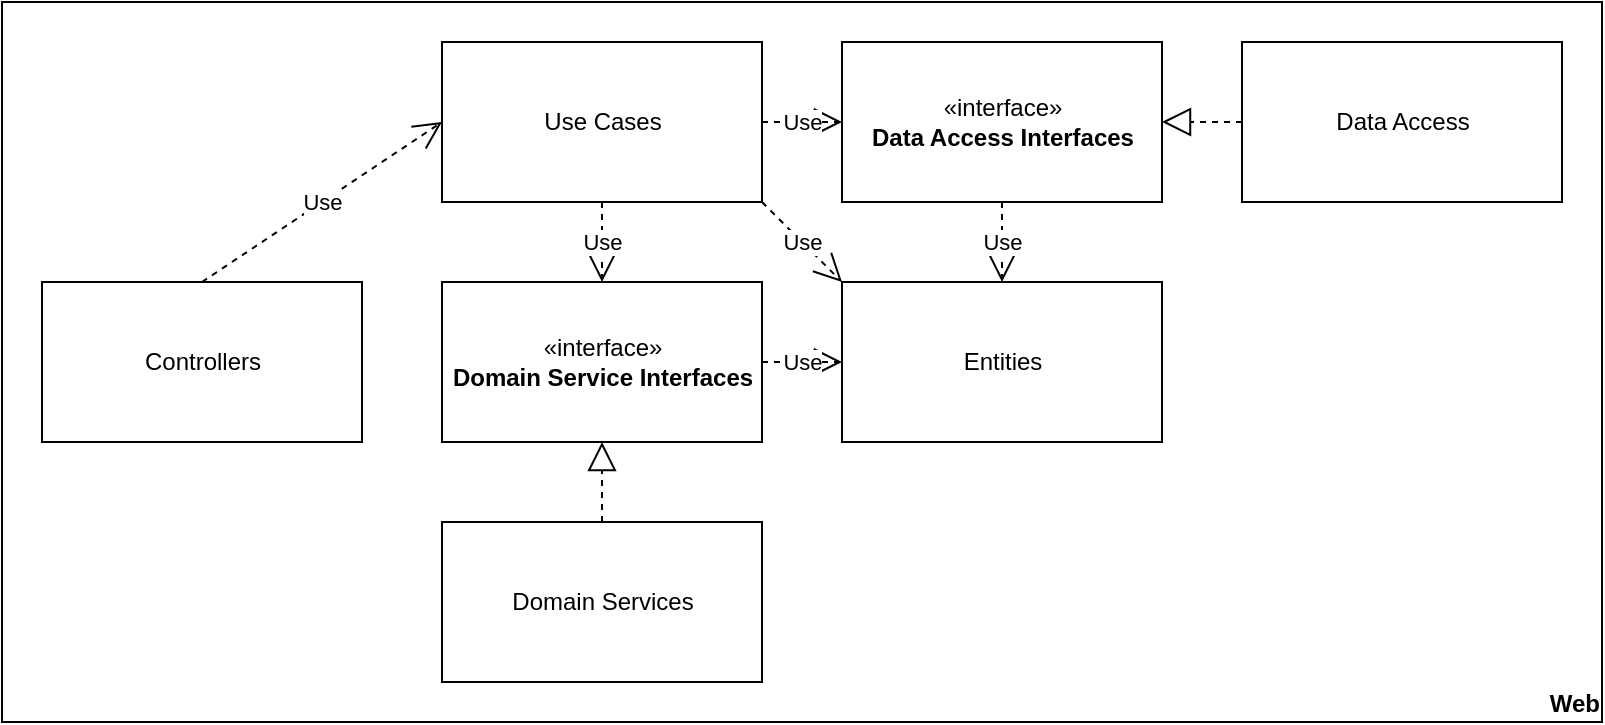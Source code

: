 <mxfile version="13.7.9" type="device"><diagram id="NoJDS8qeY4ttXaG-olni" name="Page-1"><mxGraphModel dx="1102" dy="642" grid="1" gridSize="10" guides="1" tooltips="1" connect="1" arrows="1" fold="1" page="1" pageScale="1" pageWidth="827" pageHeight="1169" math="0" shadow="0"><root><mxCell id="0"/><mxCell id="1" parent="0"/><mxCell id="5QmH7XHJ3nA-wDl-NtcD-3" value="&lt;b&gt;Web&lt;/b&gt;" style="html=1;fillColor=none;align=right;verticalAlign=bottom;" vertex="1" parent="1"><mxGeometry x="20" y="20" width="800" height="360" as="geometry"/></mxCell><mxCell id="eRS3YAzAR7HObjQ33nfF-1" value="Controllers" style="html=1;" parent="1" vertex="1"><mxGeometry x="40" y="160" width="160" height="80" as="geometry"/></mxCell><mxCell id="eRS3YAzAR7HObjQ33nfF-2" value="Use Cases" style="html=1;" parent="1" vertex="1"><mxGeometry x="240" y="40" width="160" height="80" as="geometry"/></mxCell><mxCell id="eRS3YAzAR7HObjQ33nfF-3" value="Data Access" style="html=1;" parent="1" vertex="1"><mxGeometry x="640" y="40" width="160" height="80" as="geometry"/></mxCell><mxCell id="eRS3YAzAR7HObjQ33nfF-4" value="Entities" style="html=1;" parent="1" vertex="1"><mxGeometry x="440" y="160" width="160" height="80" as="geometry"/></mxCell><mxCell id="eRS3YAzAR7HObjQ33nfF-5" value="Use" style="endArrow=open;endSize=12;dashed=1;html=1;exitX=0.5;exitY=0;exitDx=0;exitDy=0;entryX=0;entryY=0.5;entryDx=0;entryDy=0;" parent="1" source="eRS3YAzAR7HObjQ33nfF-1" target="eRS3YAzAR7HObjQ33nfF-2" edge="1"><mxGeometry width="160" relative="1" as="geometry"><mxPoint x="390" y="40" as="sourcePoint"/><mxPoint x="550" y="40" as="targetPoint"/></mxGeometry></mxCell><mxCell id="eRS3YAzAR7HObjQ33nfF-9" value="Use" style="endArrow=open;endSize=12;dashed=1;html=1;exitX=0.5;exitY=1;exitDx=0;exitDy=0;" parent="1" source="eRS3YAzAR7HObjQ33nfF-2" target="ZNhlXmD2ST68CRG7dIkm-1" edge="1"><mxGeometry width="160" relative="1" as="geometry"><mxPoint x="360" y="39.5" as="sourcePoint"/><mxPoint x="520" y="39.5" as="targetPoint"/></mxGeometry></mxCell><mxCell id="eRS3YAzAR7HObjQ33nfF-12" value="«interface»&lt;br&gt;&lt;b&gt;Data Access Interfaces&lt;/b&gt;" style="html=1;" parent="1" vertex="1"><mxGeometry x="440" y="40" width="160" height="80" as="geometry"/></mxCell><mxCell id="eRS3YAzAR7HObjQ33nfF-14" value="" style="endArrow=block;dashed=1;endFill=0;endSize=12;html=1;exitX=0;exitY=0.5;exitDx=0;exitDy=0;" parent="1" source="eRS3YAzAR7HObjQ33nfF-3" target="eRS3YAzAR7HObjQ33nfF-12" edge="1"><mxGeometry width="160" relative="1" as="geometry"><mxPoint x="470" y="400" as="sourcePoint"/><mxPoint x="630" y="400" as="targetPoint"/></mxGeometry></mxCell><mxCell id="IJwzylaDO6CJpSsr11f--7" value="Use" style="endArrow=open;endSize=12;dashed=1;html=1;entryX=0;entryY=0.5;entryDx=0;entryDy=0;exitX=1;exitY=0.5;exitDx=0;exitDy=0;" parent="1" source="eRS3YAzAR7HObjQ33nfF-2" target="eRS3YAzAR7HObjQ33nfF-12" edge="1"><mxGeometry width="160" relative="1" as="geometry"><mxPoint x="420" y="140" as="sourcePoint"/><mxPoint x="250" y="90" as="targetPoint"/></mxGeometry></mxCell><mxCell id="IJwzylaDO6CJpSsr11f--9" value="Use" style="endArrow=open;endSize=12;dashed=1;html=1;exitX=0.5;exitY=1;exitDx=0;exitDy=0;entryX=0.5;entryY=0;entryDx=0;entryDy=0;" parent="1" source="eRS3YAzAR7HObjQ33nfF-12" target="eRS3YAzAR7HObjQ33nfF-4" edge="1"><mxGeometry width="160" relative="1" as="geometry"><mxPoint x="550" y="190" as="sourcePoint"/><mxPoint x="670" y="110" as="targetPoint"/></mxGeometry></mxCell><mxCell id="ZNhlXmD2ST68CRG7dIkm-1" value="«interface»&lt;br&gt;&lt;b&gt;Domain Service Interfaces&lt;/b&gt;" style="html=1;" parent="1" vertex="1"><mxGeometry x="240" y="160" width="160" height="80" as="geometry"/></mxCell><mxCell id="ZNhlXmD2ST68CRG7dIkm-2" value="Use" style="endArrow=open;endSize=12;dashed=1;html=1;exitX=1;exitY=0.5;exitDx=0;exitDy=0;entryX=0;entryY=0.5;entryDx=0;entryDy=0;" parent="1" source="ZNhlXmD2ST68CRG7dIkm-1" target="eRS3YAzAR7HObjQ33nfF-4" edge="1"><mxGeometry width="160" relative="1" as="geometry"><mxPoint x="330" y="130" as="sourcePoint"/><mxPoint x="330" y="260" as="targetPoint"/></mxGeometry></mxCell><mxCell id="ZNhlXmD2ST68CRG7dIkm-5" value="Domain Services" style="html=1;" parent="1" vertex="1"><mxGeometry x="240" y="280" width="160" height="80" as="geometry"/></mxCell><mxCell id="ZNhlXmD2ST68CRG7dIkm-6" value="" style="endArrow=block;dashed=1;endFill=0;endSize=12;html=1;exitX=0.5;exitY=0;exitDx=0;exitDy=0;entryX=0.5;entryY=1;entryDx=0;entryDy=0;" parent="1" source="ZNhlXmD2ST68CRG7dIkm-5" target="ZNhlXmD2ST68CRG7dIkm-1" edge="1"><mxGeometry width="160" relative="1" as="geometry"><mxPoint x="650" y="90" as="sourcePoint"/><mxPoint x="610" y="90" as="targetPoint"/></mxGeometry></mxCell><mxCell id="ZNhlXmD2ST68CRG7dIkm-7" value="Use" style="endArrow=open;endSize=12;dashed=1;html=1;exitX=1;exitY=1;exitDx=0;exitDy=0;entryX=0;entryY=0;entryDx=0;entryDy=0;" parent="1" source="eRS3YAzAR7HObjQ33nfF-2" target="eRS3YAzAR7HObjQ33nfF-4" edge="1"><mxGeometry width="160" relative="1" as="geometry"><mxPoint x="330" y="130" as="sourcePoint"/><mxPoint x="330" y="170" as="targetPoint"/></mxGeometry></mxCell></root></mxGraphModel></diagram></mxfile>